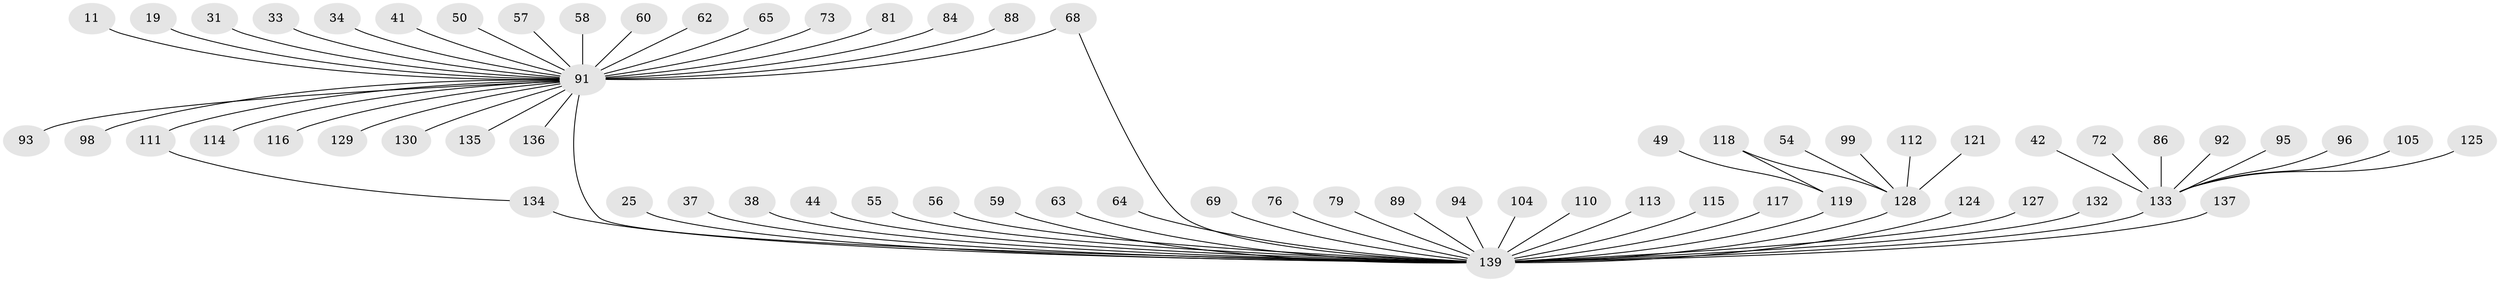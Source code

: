 // original degree distribution, {8: 0.014388489208633094, 26: 0.007194244604316547, 29: 0.007194244604316547, 19: 0.007194244604316547, 4: 0.05755395683453238, 15: 0.007194244604316547, 2: 0.2446043165467626, 6: 0.04316546762589928, 3: 0.12949640287769784, 1: 0.4460431654676259, 7: 0.014388489208633094, 5: 0.014388489208633094, 9: 0.007194244604316547}
// Generated by graph-tools (version 1.1) at 2025/47/03/09/25 04:47:00]
// undirected, 69 vertices, 71 edges
graph export_dot {
graph [start="1"]
  node [color=gray90,style=filled];
  11;
  19;
  25;
  31;
  33;
  34;
  37;
  38;
  41;
  42;
  44;
  49;
  50;
  54;
  55;
  56;
  57;
  58;
  59;
  60;
  62;
  63;
  64;
  65;
  68 [super="+24"];
  69;
  72;
  73;
  76;
  79;
  81;
  84;
  86;
  88;
  89;
  91 [super="+47+52+85+82"];
  92 [super="+15"];
  93;
  94 [super="+70"];
  95;
  96 [super="+83"];
  98;
  99;
  104;
  105;
  110 [super="+29"];
  111 [super="+100+103"];
  112;
  113;
  114;
  115;
  116 [super="+21+107"];
  117 [super="+77"];
  118;
  119 [super="+30"];
  121;
  124;
  125;
  127;
  128 [super="+40+23"];
  129 [super="+75"];
  130 [super="+8"];
  132 [super="+43"];
  133 [super="+67+126+97+17"];
  134 [super="+71+120+109+39+87"];
  135;
  136 [super="+122"];
  137;
  139 [super="+106+138+3+131"];
  11 -- 91 [weight=2];
  19 -- 91;
  25 -- 139;
  31 -- 91;
  33 -- 91;
  34 -- 91;
  37 -- 139;
  38 -- 139;
  41 -- 91;
  42 -- 133;
  44 -- 139;
  49 -- 119;
  50 -- 91;
  54 -- 128;
  55 -- 139;
  56 -- 139;
  57 -- 91;
  58 -- 91;
  59 -- 139;
  60 -- 91;
  62 -- 91;
  63 -- 139;
  64 -- 139;
  65 -- 91;
  68 -- 91 [weight=3];
  68 -- 139;
  69 -- 139;
  72 -- 133;
  73 -- 91;
  76 -- 139;
  79 -- 139;
  81 -- 91;
  84 -- 91;
  86 -- 133;
  88 -- 91;
  89 -- 139 [weight=2];
  91 -- 139 [weight=16];
  91 -- 135;
  91 -- 98;
  91 -- 111 [weight=3];
  91 -- 129 [weight=2];
  91 -- 130;
  91 -- 93;
  91 -- 114;
  91 -- 116 [weight=2];
  91 -- 136;
  92 -- 133;
  94 -- 139;
  95 -- 133;
  96 -- 133;
  99 -- 128;
  104 -- 139;
  105 -- 133;
  110 -- 139;
  111 -- 134;
  112 -- 128;
  113 -- 139;
  115 -- 139;
  117 -- 139 [weight=3];
  118 -- 128;
  118 -- 119;
  119 -- 139 [weight=4];
  121 -- 128;
  124 -- 139;
  125 -- 133;
  127 -- 139;
  128 -- 139 [weight=11];
  132 -- 139 [weight=2];
  133 -- 139 [weight=8];
  134 -- 139 [weight=3];
  137 -- 139;
}
